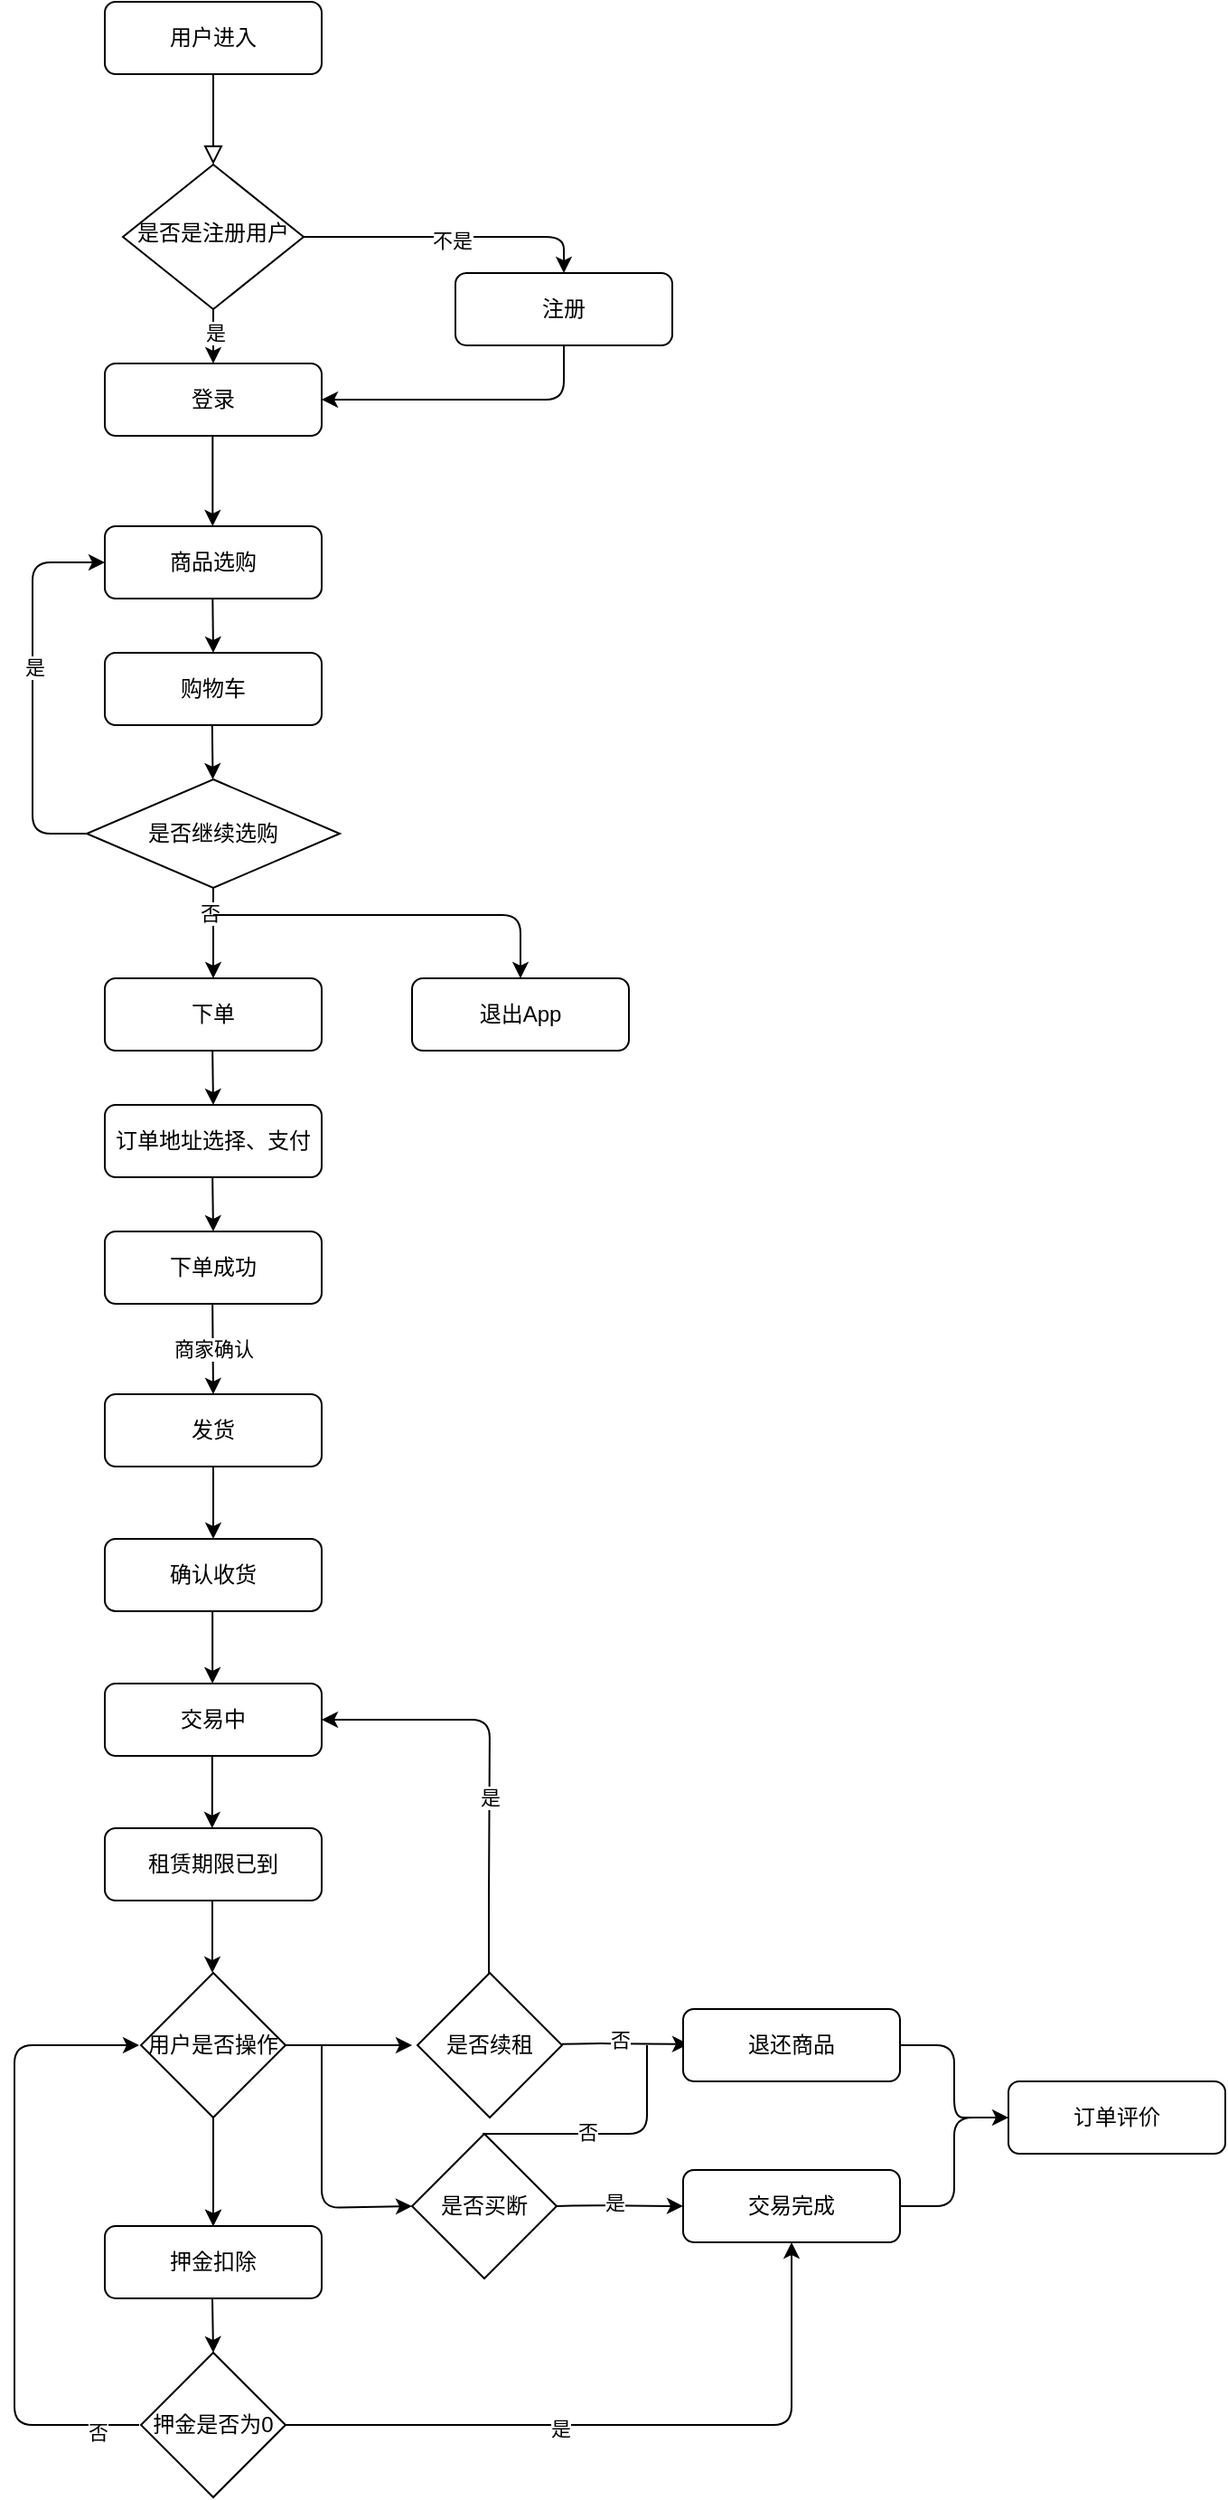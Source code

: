 <mxfile version="13.9.9" type="device"><diagram id="C5RBs43oDa-KdzZeNtuy" name="Page-1"><mxGraphModel dx="1329" dy="759" grid="1" gridSize="10" guides="1" tooltips="1" connect="1" arrows="1" fold="1" page="1" pageScale="1" pageWidth="827" pageHeight="1169" math="0" shadow="0"><root><mxCell id="WIyWlLk6GJQsqaUBKTNV-0"/><mxCell id="WIyWlLk6GJQsqaUBKTNV-1" parent="WIyWlLk6GJQsqaUBKTNV-0"/><mxCell id="WIyWlLk6GJQsqaUBKTNV-2" value="" style="rounded=0;html=1;jettySize=auto;orthogonalLoop=1;fontSize=11;endArrow=block;endFill=0;endSize=8;strokeWidth=1;shadow=0;labelBackgroundColor=none;edgeStyle=orthogonalEdgeStyle;" parent="WIyWlLk6GJQsqaUBKTNV-1" source="WIyWlLk6GJQsqaUBKTNV-3" edge="1"><mxGeometry relative="1" as="geometry"><mxPoint x="200" y="100" as="targetPoint"/></mxGeometry></mxCell><mxCell id="WIyWlLk6GJQsqaUBKTNV-3" value="用户进入" style="rounded=1;whiteSpace=wrap;html=1;fontSize=12;glass=0;strokeWidth=1;shadow=0;" parent="WIyWlLk6GJQsqaUBKTNV-1" vertex="1"><mxGeometry x="140" y="10" width="120" height="40" as="geometry"/></mxCell><mxCell id="XrQMTtx4m3EOIVu0nS63-5" style="edgeStyle=orthogonalEdgeStyle;rounded=0;orthogonalLoop=1;jettySize=auto;html=1;exitX=0.5;exitY=1;exitDx=0;exitDy=0;entryX=0.5;entryY=0;entryDx=0;entryDy=0;" parent="WIyWlLk6GJQsqaUBKTNV-1" source="WIyWlLk6GJQsqaUBKTNV-10" target="WIyWlLk6GJQsqaUBKTNV-11" edge="1"><mxGeometry relative="1" as="geometry"/></mxCell><mxCell id="XrQMTtx4m3EOIVu0nS63-6" value="是" style="edgeLabel;html=1;align=center;verticalAlign=middle;resizable=0;points=[];" parent="XrQMTtx4m3EOIVu0nS63-5" vertex="1" connectable="0"><mxGeometry x="-0.167" y="1" relative="1" as="geometry"><mxPoint as="offset"/></mxGeometry></mxCell><mxCell id="WIyWlLk6GJQsqaUBKTNV-10" value="是否是注册用户" style="rhombus;whiteSpace=wrap;html=1;shadow=0;fontFamily=Helvetica;fontSize=12;align=center;strokeWidth=1;spacing=6;spacingTop=-4;" parent="WIyWlLk6GJQsqaUBKTNV-1" vertex="1"><mxGeometry x="150" y="100" width="100" height="80" as="geometry"/></mxCell><mxCell id="WIyWlLk6GJQsqaUBKTNV-11" value="登录" style="rounded=1;whiteSpace=wrap;html=1;fontSize=12;glass=0;strokeWidth=1;shadow=0;" parent="WIyWlLk6GJQsqaUBKTNV-1" vertex="1"><mxGeometry x="140" y="210" width="120" height="40" as="geometry"/></mxCell><mxCell id="WIyWlLk6GJQsqaUBKTNV-12" value="注册" style="rounded=1;whiteSpace=wrap;html=1;fontSize=12;glass=0;strokeWidth=1;shadow=0;" parent="WIyWlLk6GJQsqaUBKTNV-1" vertex="1"><mxGeometry x="334" y="160" width="120" height="40" as="geometry"/></mxCell><mxCell id="XrQMTtx4m3EOIVu0nS63-7" value="" style="endArrow=classic;html=1;entryX=1;entryY=0.5;entryDx=0;entryDy=0;" parent="WIyWlLk6GJQsqaUBKTNV-1" target="WIyWlLk6GJQsqaUBKTNV-11" edge="1"><mxGeometry width="50" height="50" relative="1" as="geometry"><mxPoint x="394" y="200" as="sourcePoint"/><mxPoint x="394" y="250" as="targetPoint"/><Array as="points"><mxPoint x="394" y="230"/></Array></mxGeometry></mxCell><mxCell id="XrQMTtx4m3EOIVu0nS63-9" value="" style="endArrow=classic;html=1;entryX=0.5;entryY=0;entryDx=0;entryDy=0;" parent="WIyWlLk6GJQsqaUBKTNV-1" target="WIyWlLk6GJQsqaUBKTNV-12" edge="1"><mxGeometry width="50" height="50" relative="1" as="geometry"><mxPoint x="250" y="140" as="sourcePoint"/><mxPoint x="390" y="140" as="targetPoint"/><Array as="points"><mxPoint x="394" y="140"/></Array></mxGeometry></mxCell><mxCell id="XrQMTtx4m3EOIVu0nS63-10" value="不是" style="edgeLabel;html=1;align=center;verticalAlign=middle;resizable=0;points=[];" parent="XrQMTtx4m3EOIVu0nS63-9" vertex="1" connectable="0"><mxGeometry x="-0.006" y="-2" relative="1" as="geometry"><mxPoint as="offset"/></mxGeometry></mxCell><mxCell id="XrQMTtx4m3EOIVu0nS63-11" value="" style="endArrow=classic;html=1;" parent="WIyWlLk6GJQsqaUBKTNV-1" edge="1"><mxGeometry width="50" height="50" relative="1" as="geometry"><mxPoint x="199.66" y="250" as="sourcePoint"/><mxPoint x="199.66" y="300" as="targetPoint"/></mxGeometry></mxCell><mxCell id="XrQMTtx4m3EOIVu0nS63-12" value="商品选购" style="rounded=1;whiteSpace=wrap;html=1;fontSize=12;glass=0;strokeWidth=1;shadow=0;" parent="WIyWlLk6GJQsqaUBKTNV-1" vertex="1"><mxGeometry x="140" y="300" width="120" height="40" as="geometry"/></mxCell><mxCell id="XrQMTtx4m3EOIVu0nS63-14" value="" style="endArrow=classic;html=1;" parent="WIyWlLk6GJQsqaUBKTNV-1" edge="1"><mxGeometry width="50" height="50" relative="1" as="geometry"><mxPoint x="199.66" y="340" as="sourcePoint"/><mxPoint x="200" y="370" as="targetPoint"/></mxGeometry></mxCell><mxCell id="XrQMTtx4m3EOIVu0nS63-16" value="购物车" style="rounded=1;whiteSpace=wrap;html=1;fontSize=12;glass=0;strokeWidth=1;shadow=0;" parent="WIyWlLk6GJQsqaUBKTNV-1" vertex="1"><mxGeometry x="140" y="370" width="120" height="40" as="geometry"/></mxCell><mxCell id="XrQMTtx4m3EOIVu0nS63-17" value="" style="endArrow=classic;html=1;" parent="WIyWlLk6GJQsqaUBKTNV-1" edge="1"><mxGeometry width="50" height="50" relative="1" as="geometry"><mxPoint x="199.41" y="410" as="sourcePoint"/><mxPoint x="199.75" y="440" as="targetPoint"/></mxGeometry></mxCell><mxCell id="XrQMTtx4m3EOIVu0nS63-18" value="是否继续选购" style="rhombus;whiteSpace=wrap;html=1;" parent="WIyWlLk6GJQsqaUBKTNV-1" vertex="1"><mxGeometry x="130" y="440" width="140" height="60" as="geometry"/></mxCell><mxCell id="XrQMTtx4m3EOIVu0nS63-19" value="" style="endArrow=classic;html=1;entryX=0;entryY=0.5;entryDx=0;entryDy=0;" parent="WIyWlLk6GJQsqaUBKTNV-1" target="XrQMTtx4m3EOIVu0nS63-12" edge="1"><mxGeometry width="50" height="50" relative="1" as="geometry"><mxPoint x="130" y="470" as="sourcePoint"/><mxPoint x="100" y="310" as="targetPoint"/><Array as="points"><mxPoint x="100" y="470"/><mxPoint x="100" y="320"/></Array></mxGeometry></mxCell><mxCell id="XrQMTtx4m3EOIVu0nS63-20" value="是" style="edgeLabel;html=1;align=center;verticalAlign=middle;resizable=0;points=[];" parent="XrQMTtx4m3EOIVu0nS63-19" vertex="1" connectable="0"><mxGeometry x="0.112" y="-1" relative="1" as="geometry"><mxPoint as="offset"/></mxGeometry></mxCell><mxCell id="XrQMTtx4m3EOIVu0nS63-21" value="" style="endArrow=classic;html=1;" parent="WIyWlLk6GJQsqaUBKTNV-1" edge="1"><mxGeometry width="50" height="50" relative="1" as="geometry"><mxPoint x="200" y="500" as="sourcePoint"/><mxPoint x="200" y="550" as="targetPoint"/></mxGeometry></mxCell><mxCell id="XrQMTtx4m3EOIVu0nS63-22" value="否" style="edgeLabel;html=1;align=center;verticalAlign=middle;resizable=0;points=[];" parent="XrQMTtx4m3EOIVu0nS63-21" vertex="1" connectable="0"><mxGeometry x="-0.444" y="-2" relative="1" as="geometry"><mxPoint as="offset"/></mxGeometry></mxCell><mxCell id="XrQMTtx4m3EOIVu0nS63-23" value="下单" style="rounded=1;whiteSpace=wrap;html=1;fontSize=12;glass=0;strokeWidth=1;shadow=0;" parent="WIyWlLk6GJQsqaUBKTNV-1" vertex="1"><mxGeometry x="140" y="550" width="120" height="40" as="geometry"/></mxCell><mxCell id="XrQMTtx4m3EOIVu0nS63-24" value="" style="endArrow=classic;html=1;" parent="WIyWlLk6GJQsqaUBKTNV-1" edge="1"><mxGeometry width="50" height="50" relative="1" as="geometry"><mxPoint x="200" y="515" as="sourcePoint"/><mxPoint x="370" y="550" as="targetPoint"/><Array as="points"><mxPoint x="370" y="515"/></Array></mxGeometry></mxCell><mxCell id="XrQMTtx4m3EOIVu0nS63-25" value="退出App" style="rounded=1;whiteSpace=wrap;html=1;fontSize=12;glass=0;strokeWidth=1;shadow=0;" parent="WIyWlLk6GJQsqaUBKTNV-1" vertex="1"><mxGeometry x="310" y="550" width="120" height="40" as="geometry"/></mxCell><mxCell id="XrQMTtx4m3EOIVu0nS63-27" value="" style="endArrow=classic;html=1;" parent="WIyWlLk6GJQsqaUBKTNV-1" edge="1"><mxGeometry width="50" height="50" relative="1" as="geometry"><mxPoint x="199.58" y="590" as="sourcePoint"/><mxPoint x="200" y="620" as="targetPoint"/></mxGeometry></mxCell><mxCell id="XrQMTtx4m3EOIVu0nS63-29" value="订单地址选择、支付" style="rounded=1;whiteSpace=wrap;html=1;fontSize=12;glass=0;strokeWidth=1;shadow=0;" parent="WIyWlLk6GJQsqaUBKTNV-1" vertex="1"><mxGeometry x="140" y="620" width="120" height="40" as="geometry"/></mxCell><mxCell id="XrQMTtx4m3EOIVu0nS63-30" value="" style="endArrow=classic;html=1;" parent="WIyWlLk6GJQsqaUBKTNV-1" edge="1"><mxGeometry width="50" height="50" relative="1" as="geometry"><mxPoint x="199.58" y="660" as="sourcePoint"/><mxPoint x="200" y="690" as="targetPoint"/></mxGeometry></mxCell><mxCell id="XrQMTtx4m3EOIVu0nS63-31" value="下单成功" style="rounded=1;whiteSpace=wrap;html=1;fontSize=12;glass=0;strokeWidth=1;shadow=0;" parent="WIyWlLk6GJQsqaUBKTNV-1" vertex="1"><mxGeometry x="140" y="690" width="120" height="40" as="geometry"/></mxCell><mxCell id="XrQMTtx4m3EOIVu0nS63-33" value="商家确认" style="endArrow=classic;html=1;" parent="WIyWlLk6GJQsqaUBKTNV-1" edge="1"><mxGeometry width="50" height="50" relative="1" as="geometry"><mxPoint x="199.58" y="730" as="sourcePoint"/><mxPoint x="200" y="780" as="targetPoint"/></mxGeometry></mxCell><mxCell id="XrQMTtx4m3EOIVu0nS63-34" value="发货" style="rounded=1;whiteSpace=wrap;html=1;fontSize=12;glass=0;strokeWidth=1;shadow=0;" parent="WIyWlLk6GJQsqaUBKTNV-1" vertex="1"><mxGeometry x="140" y="780" width="120" height="40" as="geometry"/></mxCell><mxCell id="XrQMTtx4m3EOIVu0nS63-36" value="" style="endArrow=classic;html=1;" parent="WIyWlLk6GJQsqaUBKTNV-1" edge="1"><mxGeometry width="50" height="50" relative="1" as="geometry"><mxPoint x="200" y="820" as="sourcePoint"/><mxPoint x="200" y="860" as="targetPoint"/></mxGeometry></mxCell><mxCell id="XrQMTtx4m3EOIVu0nS63-38" value="确认收货" style="rounded=1;whiteSpace=wrap;html=1;fontSize=12;glass=0;strokeWidth=1;shadow=0;" parent="WIyWlLk6GJQsqaUBKTNV-1" vertex="1"><mxGeometry x="140" y="860" width="120" height="40" as="geometry"/></mxCell><mxCell id="XrQMTtx4m3EOIVu0nS63-40" value="" style="endArrow=classic;html=1;" parent="WIyWlLk6GJQsqaUBKTNV-1" edge="1"><mxGeometry width="50" height="50" relative="1" as="geometry"><mxPoint x="199.58" y="900" as="sourcePoint"/><mxPoint x="199.58" y="940" as="targetPoint"/></mxGeometry></mxCell><mxCell id="XrQMTtx4m3EOIVu0nS63-41" value="交易中" style="rounded=1;whiteSpace=wrap;html=1;fontSize=12;glass=0;strokeWidth=1;shadow=0;" parent="WIyWlLk6GJQsqaUBKTNV-1" vertex="1"><mxGeometry x="140" y="940" width="120" height="40" as="geometry"/></mxCell><mxCell id="XrQMTtx4m3EOIVu0nS63-43" value="" style="endArrow=classic;html=1;" parent="WIyWlLk6GJQsqaUBKTNV-1" edge="1"><mxGeometry width="50" height="50" relative="1" as="geometry"><mxPoint x="199.41" y="980" as="sourcePoint"/><mxPoint x="199.41" y="1020" as="targetPoint"/></mxGeometry></mxCell><mxCell id="XrQMTtx4m3EOIVu0nS63-46" value="租赁期限已到" style="rounded=1;whiteSpace=wrap;html=1;fontSize=12;glass=0;strokeWidth=1;shadow=0;" parent="WIyWlLk6GJQsqaUBKTNV-1" vertex="1"><mxGeometry x="140" y="1020" width="120" height="40" as="geometry"/></mxCell><mxCell id="XrQMTtx4m3EOIVu0nS63-48" value="" style="endArrow=classic;html=1;" parent="WIyWlLk6GJQsqaUBKTNV-1" edge="1"><mxGeometry width="50" height="50" relative="1" as="geometry"><mxPoint x="240.0" y="1140" as="sourcePoint"/><mxPoint x="310" y="1140" as="targetPoint"/></mxGeometry></mxCell><mxCell id="XrQMTtx4m3EOIVu0nS63-50" value="是否续租" style="rhombus;whiteSpace=wrap;html=1;" parent="WIyWlLk6GJQsqaUBKTNV-1" vertex="1"><mxGeometry x="313" y="1100" width="80" height="80" as="geometry"/></mxCell><mxCell id="XrQMTtx4m3EOIVu0nS63-51" value="" style="endArrow=classic;html=1;entryX=1;entryY=0.5;entryDx=0;entryDy=0;" parent="WIyWlLk6GJQsqaUBKTNV-1" target="XrQMTtx4m3EOIVu0nS63-41" edge="1"><mxGeometry width="50" height="50" relative="1" as="geometry"><mxPoint x="352.5" y="1100" as="sourcePoint"/><mxPoint x="352.5" y="960" as="targetPoint"/><Array as="points"><mxPoint x="352.5" y="1060"/><mxPoint x="353" y="960"/></Array></mxGeometry></mxCell><mxCell id="XrQMTtx4m3EOIVu0nS63-52" value="是" style="edgeLabel;html=1;align=center;verticalAlign=middle;resizable=0;points=[];" parent="XrQMTtx4m3EOIVu0nS63-51" vertex="1" connectable="0"><mxGeometry x="-0.164" relative="1" as="geometry"><mxPoint as="offset"/></mxGeometry></mxCell><mxCell id="XrQMTtx4m3EOIVu0nS63-53" value="" style="endArrow=classic;html=1;" parent="WIyWlLk6GJQsqaUBKTNV-1" edge="1"><mxGeometry width="50" height="50" relative="1" as="geometry"><mxPoint x="393" y="1139.41" as="sourcePoint"/><mxPoint x="463" y="1139.41" as="targetPoint"/><Array as="points"><mxPoint x="410" y="1139"/></Array></mxGeometry></mxCell><mxCell id="XrQMTtx4m3EOIVu0nS63-55" value="否" style="edgeLabel;html=1;align=center;verticalAlign=middle;resizable=0;points=[];" parent="XrQMTtx4m3EOIVu0nS63-53" vertex="1" connectable="0"><mxGeometry x="-0.107" y="2" relative="1" as="geometry"><mxPoint as="offset"/></mxGeometry></mxCell><mxCell id="XrQMTtx4m3EOIVu0nS63-57" value="是否买断" style="rhombus;whiteSpace=wrap;html=1;" parent="WIyWlLk6GJQsqaUBKTNV-1" vertex="1"><mxGeometry x="310" y="1189" width="80" height="80" as="geometry"/></mxCell><mxCell id="XrQMTtx4m3EOIVu0nS63-58" value="" style="endArrow=classic;html=1;entryX=0;entryY=0.5;entryDx=0;entryDy=0;" parent="WIyWlLk6GJQsqaUBKTNV-1" target="XrQMTtx4m3EOIVu0nS63-57" edge="1"><mxGeometry width="50" height="50" relative="1" as="geometry"><mxPoint x="260" y="1140" as="sourcePoint"/><mxPoint x="300" y="1240" as="targetPoint"/><Array as="points"><mxPoint x="260" y="1200"/><mxPoint x="260" y="1230"/></Array></mxGeometry></mxCell><mxCell id="XrQMTtx4m3EOIVu0nS63-59" value="" style="endArrow=classic;html=1;" parent="WIyWlLk6GJQsqaUBKTNV-1" edge="1"><mxGeometry width="50" height="50" relative="1" as="geometry"><mxPoint x="390" y="1228.99" as="sourcePoint"/><mxPoint x="460" y="1228.99" as="targetPoint"/><Array as="points"><mxPoint x="407" y="1228.58"/></Array></mxGeometry></mxCell><mxCell id="XrQMTtx4m3EOIVu0nS63-60" value="是" style="edgeLabel;html=1;align=center;verticalAlign=middle;resizable=0;points=[];" parent="XrQMTtx4m3EOIVu0nS63-59" vertex="1" connectable="0"><mxGeometry x="-0.107" y="2" relative="1" as="geometry"><mxPoint as="offset"/></mxGeometry></mxCell><mxCell id="XrQMTtx4m3EOIVu0nS63-62" value="交易完成" style="rounded=1;whiteSpace=wrap;html=1;fontSize=12;glass=0;strokeWidth=1;shadow=0;" parent="WIyWlLk6GJQsqaUBKTNV-1" vertex="1"><mxGeometry x="460" y="1209" width="120" height="40" as="geometry"/></mxCell><mxCell id="XrQMTtx4m3EOIVu0nS63-63" value="退还商品" style="rounded=1;whiteSpace=wrap;html=1;fontSize=12;glass=0;strokeWidth=1;shadow=0;" parent="WIyWlLk6GJQsqaUBKTNV-1" vertex="1"><mxGeometry x="460" y="1120" width="120" height="40" as="geometry"/></mxCell><mxCell id="XrQMTtx4m3EOIVu0nS63-65" value="" style="endArrow=none;html=1;" parent="WIyWlLk6GJQsqaUBKTNV-1" edge="1"><mxGeometry width="50" height="50" relative="1" as="geometry"><mxPoint x="349" y="1189" as="sourcePoint"/><mxPoint x="440" y="1140" as="targetPoint"/><Array as="points"><mxPoint x="440" y="1189"/></Array></mxGeometry></mxCell><mxCell id="XrQMTtx4m3EOIVu0nS63-66" value="否" style="edgeLabel;html=1;align=center;verticalAlign=middle;resizable=0;points=[];" parent="XrQMTtx4m3EOIVu0nS63-65" vertex="1" connectable="0"><mxGeometry x="-0.181" y="1" relative="1" as="geometry"><mxPoint as="offset"/></mxGeometry></mxCell><mxCell id="XrQMTtx4m3EOIVu0nS63-67" value="订单评价" style="rounded=1;whiteSpace=wrap;html=1;fontSize=12;glass=0;strokeWidth=1;shadow=0;" parent="WIyWlLk6GJQsqaUBKTNV-1" vertex="1"><mxGeometry x="640" y="1160" width="120" height="40" as="geometry"/></mxCell><mxCell id="XrQMTtx4m3EOIVu0nS63-69" value="" style="endArrow=classic;html=1;entryX=0;entryY=0.5;entryDx=0;entryDy=0;" parent="WIyWlLk6GJQsqaUBKTNV-1" target="XrQMTtx4m3EOIVu0nS63-67" edge="1"><mxGeometry width="50" height="50" relative="1" as="geometry"><mxPoint x="580" y="1228.99" as="sourcePoint"/><mxPoint x="650" y="1228.99" as="targetPoint"/><Array as="points"><mxPoint x="610" y="1229"/><mxPoint x="610" y="1180"/></Array></mxGeometry></mxCell><mxCell id="XrQMTtx4m3EOIVu0nS63-72" value="" style="endArrow=none;html=1;" parent="WIyWlLk6GJQsqaUBKTNV-1" edge="1"><mxGeometry width="50" height="50" relative="1" as="geometry"><mxPoint x="580" y="1140" as="sourcePoint"/><mxPoint x="620" y="1180" as="targetPoint"/><Array as="points"><mxPoint x="610" y="1140"/><mxPoint x="610" y="1180"/></Array></mxGeometry></mxCell><mxCell id="LFQ4q5fvnjpIhHxEEQUn-8" value="" style="edgeStyle=orthogonalEdgeStyle;rounded=0;orthogonalLoop=1;jettySize=auto;html=1;" edge="1" parent="WIyWlLk6GJQsqaUBKTNV-1" source="LFQ4q5fvnjpIhHxEEQUn-0" target="LFQ4q5fvnjpIhHxEEQUn-4"><mxGeometry relative="1" as="geometry"/></mxCell><mxCell id="LFQ4q5fvnjpIhHxEEQUn-0" value="用户是否操作" style="rhombus;whiteSpace=wrap;html=1;" vertex="1" parent="WIyWlLk6GJQsqaUBKTNV-1"><mxGeometry x="160" y="1100" width="80" height="80" as="geometry"/></mxCell><mxCell id="LFQ4q5fvnjpIhHxEEQUn-1" value="" style="endArrow=classic;html=1;" edge="1" parent="WIyWlLk6GJQsqaUBKTNV-1"><mxGeometry width="50" height="50" relative="1" as="geometry"><mxPoint x="199.5" y="1060" as="sourcePoint"/><mxPoint x="199.5" y="1100" as="targetPoint"/></mxGeometry></mxCell><mxCell id="LFQ4q5fvnjpIhHxEEQUn-4" value="押金扣除" style="rounded=1;whiteSpace=wrap;html=1;fontSize=12;glass=0;strokeWidth=1;shadow=0;" vertex="1" parent="WIyWlLk6GJQsqaUBKTNV-1"><mxGeometry x="140" y="1240" width="120" height="40" as="geometry"/></mxCell><mxCell id="LFQ4q5fvnjpIhHxEEQUn-5" value="" style="endArrow=classic;html=1;entryX=0.5;entryY=0;entryDx=0;entryDy=0;exitX=0.5;exitY=1;exitDx=0;exitDy=0;" edge="1" parent="WIyWlLk6GJQsqaUBKTNV-1" source="LFQ4q5fvnjpIhHxEEQUn-0" target="LFQ4q5fvnjpIhHxEEQUn-4"><mxGeometry width="50" height="50" relative="1" as="geometry"><mxPoint x="199.5" y="1189" as="sourcePoint"/><mxPoint x="199.5" y="1229" as="targetPoint"/></mxGeometry></mxCell><mxCell id="LFQ4q5fvnjpIhHxEEQUn-7" value="押金是否为0" style="rhombus;whiteSpace=wrap;html=1;" vertex="1" parent="WIyWlLk6GJQsqaUBKTNV-1"><mxGeometry x="160" y="1310" width="80" height="80" as="geometry"/></mxCell><mxCell id="LFQ4q5fvnjpIhHxEEQUn-9" value="" style="edgeStyle=orthogonalEdgeStyle;rounded=0;orthogonalLoop=1;jettySize=auto;html=1;" edge="1" parent="WIyWlLk6GJQsqaUBKTNV-1"><mxGeometry relative="1" as="geometry"><mxPoint x="199.5" y="1280" as="sourcePoint"/><mxPoint x="200" y="1310" as="targetPoint"/></mxGeometry></mxCell><mxCell id="LFQ4q5fvnjpIhHxEEQUn-10" value="" style="endArrow=classic;html=1;entryX=0.5;entryY=1;entryDx=0;entryDy=0;" edge="1" parent="WIyWlLk6GJQsqaUBKTNV-1" target="XrQMTtx4m3EOIVu0nS63-62"><mxGeometry width="50" height="50" relative="1" as="geometry"><mxPoint x="240" y="1350" as="sourcePoint"/><mxPoint x="290" y="1300" as="targetPoint"/><Array as="points"><mxPoint x="520" y="1350"/></Array></mxGeometry></mxCell><mxCell id="LFQ4q5fvnjpIhHxEEQUn-14" value="是" style="edgeLabel;html=1;align=center;verticalAlign=middle;resizable=0;points=[];" vertex="1" connectable="0" parent="LFQ4q5fvnjpIhHxEEQUn-10"><mxGeometry x="-0.204" y="-2" relative="1" as="geometry"><mxPoint as="offset"/></mxGeometry></mxCell><mxCell id="LFQ4q5fvnjpIhHxEEQUn-12" value="" style="endArrow=classic;html=1;exitX=0.5;exitY=1;exitDx=0;exitDy=0;" edge="1" parent="WIyWlLk6GJQsqaUBKTNV-1"><mxGeometry width="50" height="50" relative="1" as="geometry"><mxPoint x="159" y="1350" as="sourcePoint"/><mxPoint x="159" y="1140" as="targetPoint"/><Array as="points"><mxPoint x="90" y="1350"/><mxPoint x="90" y="1140"/></Array></mxGeometry></mxCell><mxCell id="LFQ4q5fvnjpIhHxEEQUn-13" value="否" style="edgeLabel;html=1;align=center;verticalAlign=middle;resizable=0;points=[];" vertex="1" connectable="0" parent="LFQ4q5fvnjpIhHxEEQUn-12"><mxGeometry x="-0.866" y="4" relative="1" as="geometry"><mxPoint as="offset"/></mxGeometry></mxCell></root></mxGraphModel></diagram></mxfile>